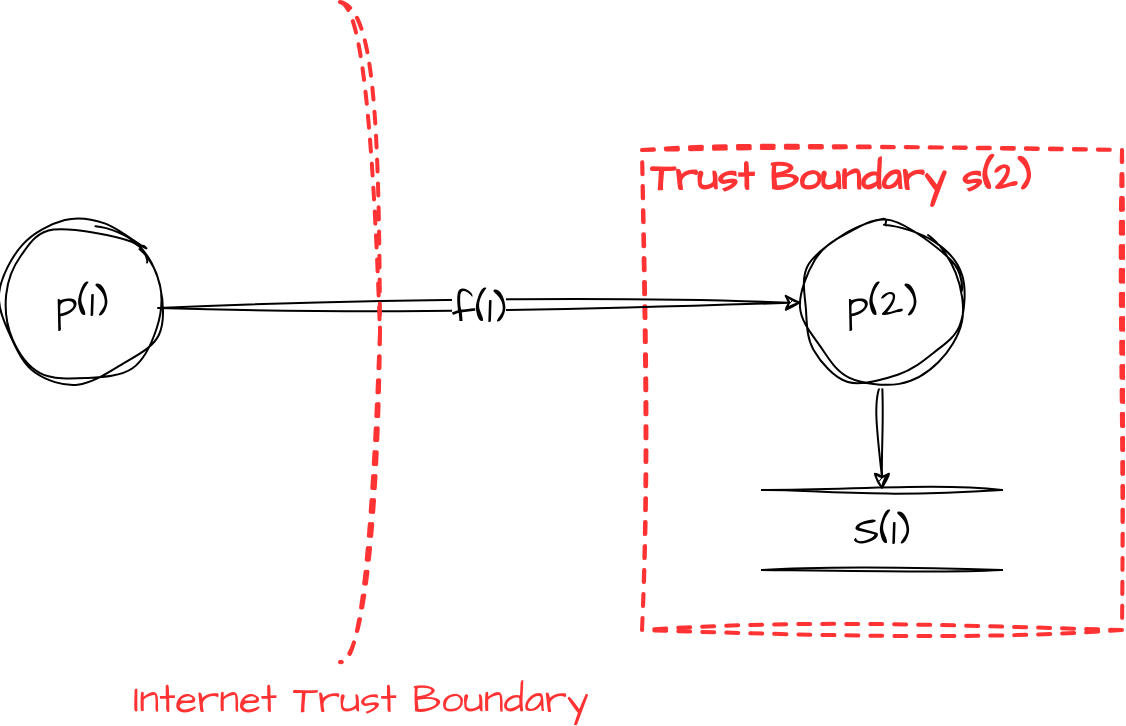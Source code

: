 <mxfile version="22.0.8" type="github">
  <diagram name="Page-1" id="YvoRuMCAVRzCvK-HOVEK">
    <mxGraphModel dx="2603" dy="680" grid="1" gridSize="10" guides="1" tooltips="1" connect="1" arrows="1" fold="1" page="1" pageScale="1" pageWidth="1169" pageHeight="827" math="0" shadow="0">
      <root>
        <mxCell id="0" />
        <mxCell id="1" parent="0" />
        <mxCell id="o3cyliN7RNUKFfUNL9mk-2" value="p(1)" style="ellipse;whiteSpace=wrap;html=1;aspect=fixed;hachureGap=4;fontFamily=Architects Daughter;fontSource=https%3A%2F%2Ffonts.googleapis.com%2Fcss%3Ffamily%3DArchitects%2BDaughter;fontSize=20;rounded=0;sketch=1;curveFitting=1;jiggle=2;" vertex="1" parent="1">
          <mxGeometry x="-809" y="120" width="80" height="80" as="geometry" />
        </mxCell>
        <mxCell id="o3cyliN7RNUKFfUNL9mk-3" value="Trust Boundary s(2)" style="html=1;fontColor=#FF3333;fontStyle=1;align=left;verticalAlign=top;spacing=0;labelBorderColor=none;fillColor=none;dashed=1;strokeWidth=2;strokeColor=#FF3333;spacingLeft=4;spacingTop=-3;hachureGap=4;fontFamily=Architects Daughter;fontSource=https%3A%2F%2Ffonts.googleapis.com%2Fcss%3Ffamily%3DArchitects%2BDaughter;fontSize=20;rounded=0;sketch=1;curveFitting=1;jiggle=2;" vertex="1" parent="1">
          <mxGeometry x="-489" y="84" width="240" height="240" as="geometry" />
        </mxCell>
        <mxCell id="o3cyliN7RNUKFfUNL9mk-4" value="" style="edgeStyle=orthogonalEdgeStyle;rounded=0;hachureGap=4;orthogonalLoop=1;jettySize=auto;html=1;fontFamily=Architects Daughter;fontSource=https%3A%2F%2Ffonts.googleapis.com%2Fcss%3Ffamily%3DArchitects%2BDaughter;fontSize=16;sketch=1;curveFitting=1;jiggle=2;" edge="1" parent="1" source="o3cyliN7RNUKFfUNL9mk-5" target="o3cyliN7RNUKFfUNL9mk-7">
          <mxGeometry relative="1" as="geometry" />
        </mxCell>
        <mxCell id="o3cyliN7RNUKFfUNL9mk-5" value="p(2)" style="ellipse;whiteSpace=wrap;html=1;aspect=fixed;hachureGap=4;fontFamily=Architects Daughter;fontSource=https%3A%2F%2Ffonts.googleapis.com%2Fcss%3Ffamily%3DArchitects%2BDaughter;fontSize=20;rounded=0;sketch=1;curveFitting=1;jiggle=2;" vertex="1" parent="1">
          <mxGeometry x="-409" y="120" width="80" height="80" as="geometry" />
        </mxCell>
        <mxCell id="o3cyliN7RNUKFfUNL9mk-7" value="S(1)" style="shape=partialRectangle;whiteSpace=wrap;html=1;left=0;right=0;fillColor=none;hachureGap=4;fontFamily=Architects Daughter;fontSource=https%3A%2F%2Ffonts.googleapis.com%2Fcss%3Ffamily%3DArchitects%2BDaughter;fontSize=20;rounded=0;sketch=1;curveFitting=1;jiggle=2;" vertex="1" parent="1">
          <mxGeometry x="-429" y="254" width="120" height="40" as="geometry" />
        </mxCell>
        <mxCell id="o3cyliN7RNUKFfUNL9mk-11" value="" style="endArrow=classic;html=1;fontColor=#FF3333;rounded=0;hachureGap=4;fontFamily=Architects Daughter;fontSource=https%3A%2F%2Ffonts.googleapis.com%2Fcss%3Ffamily%3DArchitects%2BDaughter;fontSize=16;sketch=1;curveFitting=1;jiggle=2;" edge="1" parent="1" target="o3cyliN7RNUKFfUNL9mk-5">
          <mxGeometry width="50" height="50" relative="1" as="geometry">
            <mxPoint x="-731" y="163" as="sourcePoint" />
            <mxPoint x="-500" y="168.634" as="targetPoint" />
          </mxGeometry>
        </mxCell>
        <mxCell id="o3cyliN7RNUKFfUNL9mk-12" value="f(1)" style="edgeLabel;html=1;align=center;verticalAlign=middle;resizable=0;points=[];fontSize=20;fontFamily=Architects Daughter;rounded=0;sketch=1;curveFitting=1;jiggle=2;" vertex="1" connectable="0" parent="o3cyliN7RNUKFfUNL9mk-11">
          <mxGeometry x="-0.006" y="-1" relative="1" as="geometry">
            <mxPoint as="offset" />
          </mxGeometry>
        </mxCell>
        <mxCell id="o3cyliN7RNUKFfUNL9mk-16" value="Internet Trust Boundary" style="shape=requiredInterface;html=1;verticalLabelPosition=bottom;dashed=1;strokeColor=#FF3333;strokeWidth=2;fillColor=none;fontColor=#FF3333;align=center;verticalAlign=top;labelPosition=center;sketch=1;hachureGap=4;jiggle=2;curveFitting=1;fontFamily=Architects Daughter;fontSource=https%3A%2F%2Ffonts.googleapis.com%2Fcss%3Ffamily%3DArchitects%2BDaughter;fontSize=20;" vertex="1" parent="1">
          <mxGeometry x="-640" y="10" width="20" height="330" as="geometry" />
        </mxCell>
      </root>
    </mxGraphModel>
  </diagram>
</mxfile>
